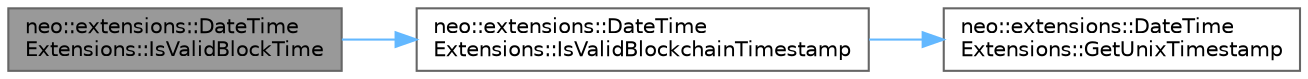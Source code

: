 digraph "neo::extensions::DateTimeExtensions::IsValidBlockTime"
{
 // LATEX_PDF_SIZE
  bgcolor="transparent";
  edge [fontname=Helvetica,fontsize=10,labelfontname=Helvetica,labelfontsize=10];
  node [fontname=Helvetica,fontsize=10,shape=box,height=0.2,width=0.4];
  rankdir="LR";
  Node1 [id="Node000001",label="neo::extensions::DateTime\lExtensions::IsValidBlockTime",height=0.2,width=0.4,color="gray40", fillcolor="grey60", style="filled", fontcolor="black",tooltip="Check if block time is valid relative to previous block."];
  Node1 -> Node2 [id="edge3_Node000001_Node000002",color="steelblue1",style="solid",tooltip=" "];
  Node2 [id="Node000002",label="neo::extensions::DateTime\lExtensions::IsValidBlockchainTimestamp",height=0.2,width=0.4,color="grey40", fillcolor="white", style="filled",URL="$classneo_1_1extensions_1_1_date_time_extensions.html#a0992f3c797c24646500992ee2e730305",tooltip="Check if a timestamp is valid for blockchain operations."];
  Node2 -> Node3 [id="edge4_Node000002_Node000003",color="steelblue1",style="solid",tooltip=" "];
  Node3 [id="Node000003",label="neo::extensions::DateTime\lExtensions::GetUnixTimestamp",height=0.2,width=0.4,color="grey40", fillcolor="white", style="filled",URL="$classneo_1_1extensions_1_1_date_time_extensions.html#a085011f7f04eec824158d02ae18649a3",tooltip="Get current Unix timestamp in seconds."];
}
